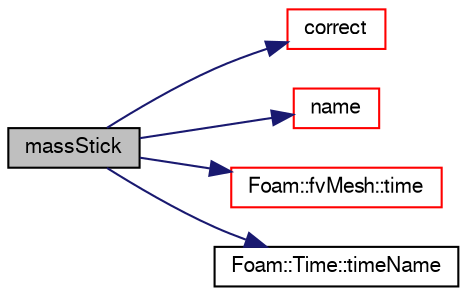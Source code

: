 digraph "massStick"
{
  bgcolor="transparent";
  edge [fontname="FreeSans",fontsize="10",labelfontname="FreeSans",labelfontsize="10"];
  node [fontname="FreeSans",fontsize="10",shape=record];
  rankdir="LR";
  Node131 [label="massStick",height=0.2,width=0.4,color="black", fillcolor="grey75", style="filled", fontcolor="black"];
  Node131 -> Node132 [color="midnightblue",fontsize="10",style="solid",fontname="FreeSans"];
  Node132 [label="correct",height=0.2,width=0.4,color="red",URL="$a24170.html#aa1b559cf24cdec3d37b45e290079352d",tooltip="Apply velocity correction. "];
  Node131 -> Node186 [color="midnightblue",fontsize="10",style="solid",fontname="FreeSans"];
  Node186 [label="name",height=0.2,width=0.4,color="red",URL="$a12539.html#a82e193fb66ae8aade6c98ed7ff994906",tooltip="Return a string representation of a Scalar. "];
  Node131 -> Node188 [color="midnightblue",fontsize="10",style="solid",fontname="FreeSans"];
  Node188 [label="Foam::fvMesh::time",height=0.2,width=0.4,color="red",URL="$a22766.html#a0d94096809fe3376b29a2a29ca11bb18",tooltip="Return the top-level database. "];
  Node131 -> Node190 [color="midnightblue",fontsize="10",style="solid",fontname="FreeSans"];
  Node190 [label="Foam::Time::timeName",height=0.2,width=0.4,color="black",URL="$a26350.html#ad9d86fef6eca18797c786726cf925179",tooltip="Return time name of given scalar time. "];
}
